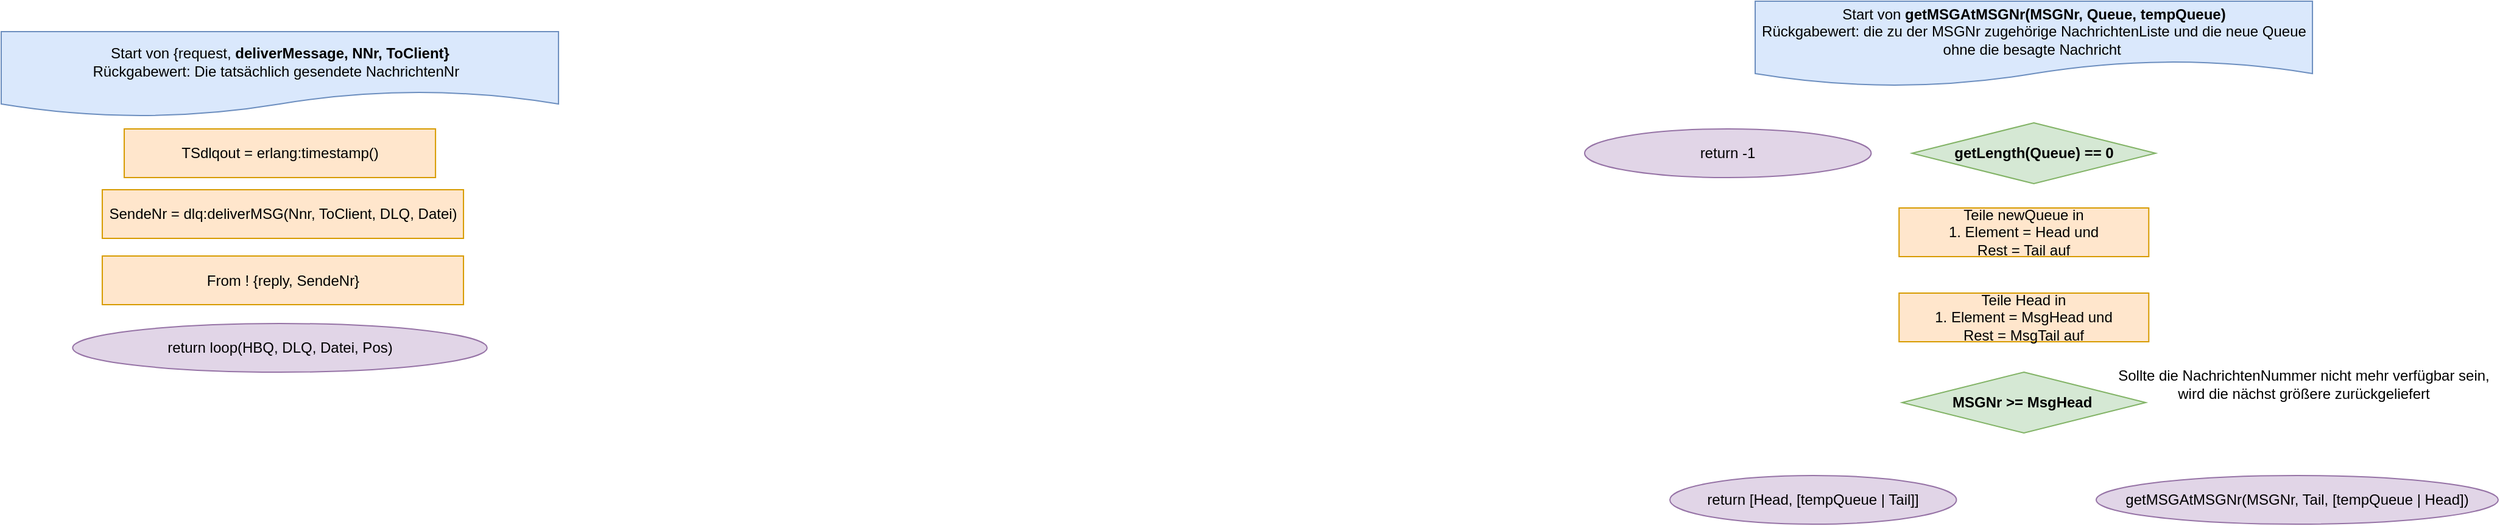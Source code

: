 <mxfile version="15.8.7" type="device"><diagram id="C5RBs43oDa-KdzZeNtuy" name="Page-1"><mxGraphModel dx="1346" dy="997" grid="1" gridSize="10" guides="1" tooltips="1" connect="1" arrows="1" fold="1" page="1" pageScale="1" pageWidth="827" pageHeight="1169" math="0" shadow="0"><root><mxCell id="WIyWlLk6GJQsqaUBKTNV-0"/><mxCell id="WIyWlLk6GJQsqaUBKTNV-1" parent="WIyWlLk6GJQsqaUBKTNV-0"/><mxCell id="qVk5Lb48RRkbQ2lrYv4r-43" value="Start von &lt;b&gt;getMSGAtMSGNr(MSGNr, Queue, tempQueue)&lt;/b&gt;&lt;br&gt;Rückgabewert: die zu der MSGNr zugehörige NachrichtenListe und die neue Queue ohne die besagte Nachricht&amp;nbsp;" style="shape=document;whiteSpace=wrap;html=1;boundedLbl=1;fillColor=#dae8fc;strokeColor=#6c8ebf;" parent="WIyWlLk6GJQsqaUBKTNV-1" vertex="1"><mxGeometry x="1610" y="40" width="457.53" height="70" as="geometry"/></mxCell><mxCell id="qVk5Lb48RRkbQ2lrYv4r-44" value="getLength(Queue) == 0" style="rhombus;whiteSpace=wrap;html=1;rounded=0;fillColor=#d5e8d4;strokeColor=#82b366;fontStyle=1" parent="WIyWlLk6GJQsqaUBKTNV-1" vertex="1"><mxGeometry x="1738.76" y="140" width="200" height="50" as="geometry"/></mxCell><mxCell id="qVk5Lb48RRkbQ2lrYv4r-45" value="Teile newQueue in&lt;br&gt;1. Element = Head und&lt;br&gt;Rest = Tail auf" style="rounded=0;whiteSpace=wrap;html=1;fillColor=#ffe6cc;strokeColor=#d79b00;" parent="WIyWlLk6GJQsqaUBKTNV-1" vertex="1"><mxGeometry x="1728.14" y="210" width="205" height="40" as="geometry"/></mxCell><mxCell id="qVk5Lb48RRkbQ2lrYv4r-47" value="return -1" style="ellipse;whiteSpace=wrap;html=1;rounded=0;fillColor=#e1d5e7;strokeColor=#9673a6;" parent="WIyWlLk6GJQsqaUBKTNV-1" vertex="1"><mxGeometry x="1470" y="145" width="235.23" height="40" as="geometry"/></mxCell><mxCell id="qVk5Lb48RRkbQ2lrYv4r-48" value="Sollte die NachrichtenNummer nicht mehr verfügbar sein, &lt;br&gt;wird die nächst größere zurückgeliefert" style="text;html=1;align=center;verticalAlign=middle;resizable=0;points=[];autosize=1;strokeColor=none;fillColor=none;" parent="WIyWlLk6GJQsqaUBKTNV-1" vertex="1"><mxGeometry x="1900" y="340" width="320" height="30" as="geometry"/></mxCell><mxCell id="qVk5Lb48RRkbQ2lrYv4r-56" value="MSGNr &amp;gt;= MsgHead&amp;nbsp;" style="rhombus;whiteSpace=wrap;html=1;rounded=0;fillColor=#d5e8d4;strokeColor=#82b366;fontStyle=1" parent="WIyWlLk6GJQsqaUBKTNV-1" vertex="1"><mxGeometry x="1730.64" y="345" width="200" height="50" as="geometry"/></mxCell><mxCell id="qVk5Lb48RRkbQ2lrYv4r-57" value="Teile Head in&lt;br&gt;1. Element = MsgHead und&lt;br&gt;Rest = MsgTail auf" style="rounded=0;whiteSpace=wrap;html=1;fillColor=#ffe6cc;strokeColor=#d79b00;" parent="WIyWlLk6GJQsqaUBKTNV-1" vertex="1"><mxGeometry x="1728.14" y="280" width="205" height="40" as="geometry"/></mxCell><mxCell id="qVk5Lb48RRkbQ2lrYv4r-58" value="return [Head, [tempQueue | Tail]]" style="ellipse;whiteSpace=wrap;html=1;rounded=0;fillColor=#e1d5e7;strokeColor=#9673a6;" parent="WIyWlLk6GJQsqaUBKTNV-1" vertex="1"><mxGeometry x="1540" y="430" width="235.23" height="40" as="geometry"/></mxCell><mxCell id="qVk5Lb48RRkbQ2lrYv4r-59" value="getMSGAtMSGNr(MSGNr, Tail, [tempQueue | Head])" style="ellipse;whiteSpace=wrap;html=1;rounded=0;fillColor=#e1d5e7;strokeColor=#9673a6;" parent="WIyWlLk6GJQsqaUBKTNV-1" vertex="1"><mxGeometry x="1890" y="430" width="330" height="40" as="geometry"/></mxCell><mxCell id="UO7VhZPUJD4sWAr3_4l8-0" value="Start von {request,&amp;nbsp;&lt;b&gt;deliverMessage, NNr, ToClient}&lt;/b&gt;&lt;br&gt;Rückgabewert: Die tatsächlich gesendete NachrichtenNr&amp;nbsp;&amp;nbsp;" style="shape=document;whiteSpace=wrap;html=1;boundedLbl=1;fillColor=#dae8fc;strokeColor=#6c8ebf;" parent="WIyWlLk6GJQsqaUBKTNV-1" vertex="1"><mxGeometry x="170" y="65" width="457.53" height="70" as="geometry"/></mxCell><mxCell id="UO7VhZPUJD4sWAr3_4l8-1" value="TSdlqout = erlang:timestamp()" style="rounded=0;whiteSpace=wrap;html=1;fillColor=#ffe6cc;strokeColor=#d79b00;" parent="WIyWlLk6GJQsqaUBKTNV-1" vertex="1"><mxGeometry x="270.98" y="145" width="255.58" height="40" as="geometry"/></mxCell><mxCell id="UO7VhZPUJD4sWAr3_4l8-2" value="SendeNr = dlq:deliverMSG(Nnr, ToClient, DLQ, Datei)" style="rounded=0;whiteSpace=wrap;html=1;fillColor=#ffe6cc;strokeColor=#d79b00;" parent="WIyWlLk6GJQsqaUBKTNV-1" vertex="1"><mxGeometry x="252.97" y="195" width="296.56" height="40" as="geometry"/></mxCell><mxCell id="UO7VhZPUJD4sWAr3_4l8-3" value="From ! {reply, SendeNr}" style="rounded=0;whiteSpace=wrap;html=1;fillColor=#ffe6cc;strokeColor=#d79b00;" parent="WIyWlLk6GJQsqaUBKTNV-1" vertex="1"><mxGeometry x="252.97" y="249.5" width="296.56" height="40" as="geometry"/></mxCell><mxCell id="UO7VhZPUJD4sWAr3_4l8-4" value="return loop(HBQ, DLQ, Datei, Pos)" style="ellipse;whiteSpace=wrap;html=1;rounded=0;fillColor=#e1d5e7;strokeColor=#9673a6;" parent="WIyWlLk6GJQsqaUBKTNV-1" vertex="1"><mxGeometry x="228.65" y="305" width="340.23" height="40" as="geometry"/></mxCell></root></mxGraphModel></diagram></mxfile>